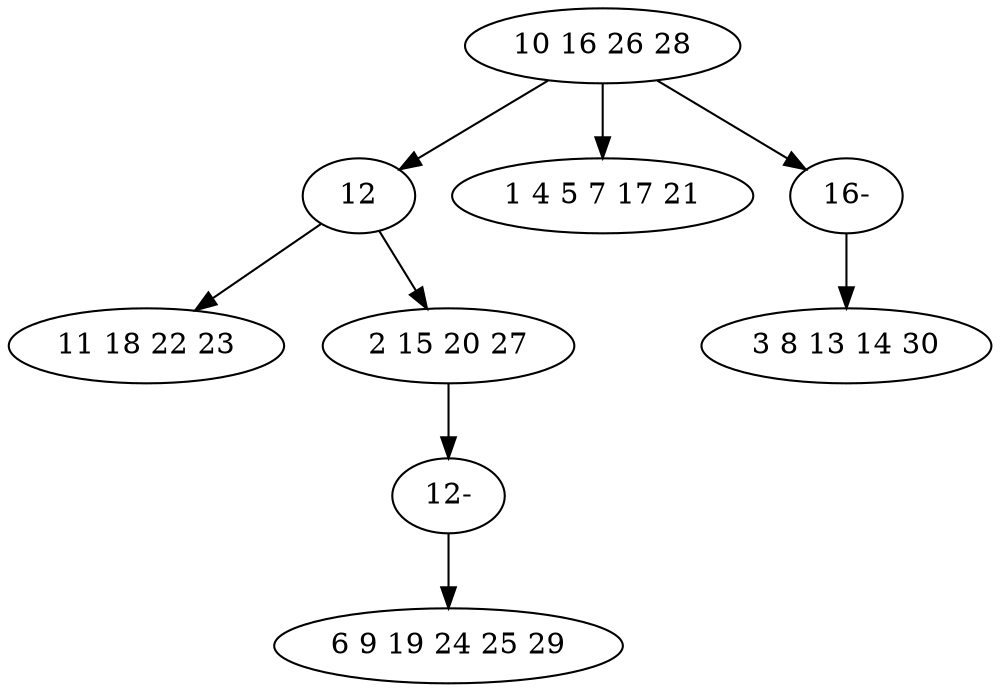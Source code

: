 digraph true_tree {
	"0" -> "1"
	"0" -> "2"
	"1" -> "3"
	"1" -> "4"
	"0" -> "7"
	"4" -> "8"
	"7" -> "5"
	"8" -> "6"
	"0" [label="10 16 26 28"];
	"1" [label="12"];
	"2" [label="1 4 5 7 17 21"];
	"3" [label="11 18 22 23"];
	"4" [label="2 15 20 27"];
	"5" [label="3 8 13 14 30"];
	"6" [label="6 9 19 24 25 29"];
	"7" [label="16-"];
	"8" [label="12-"];
}
